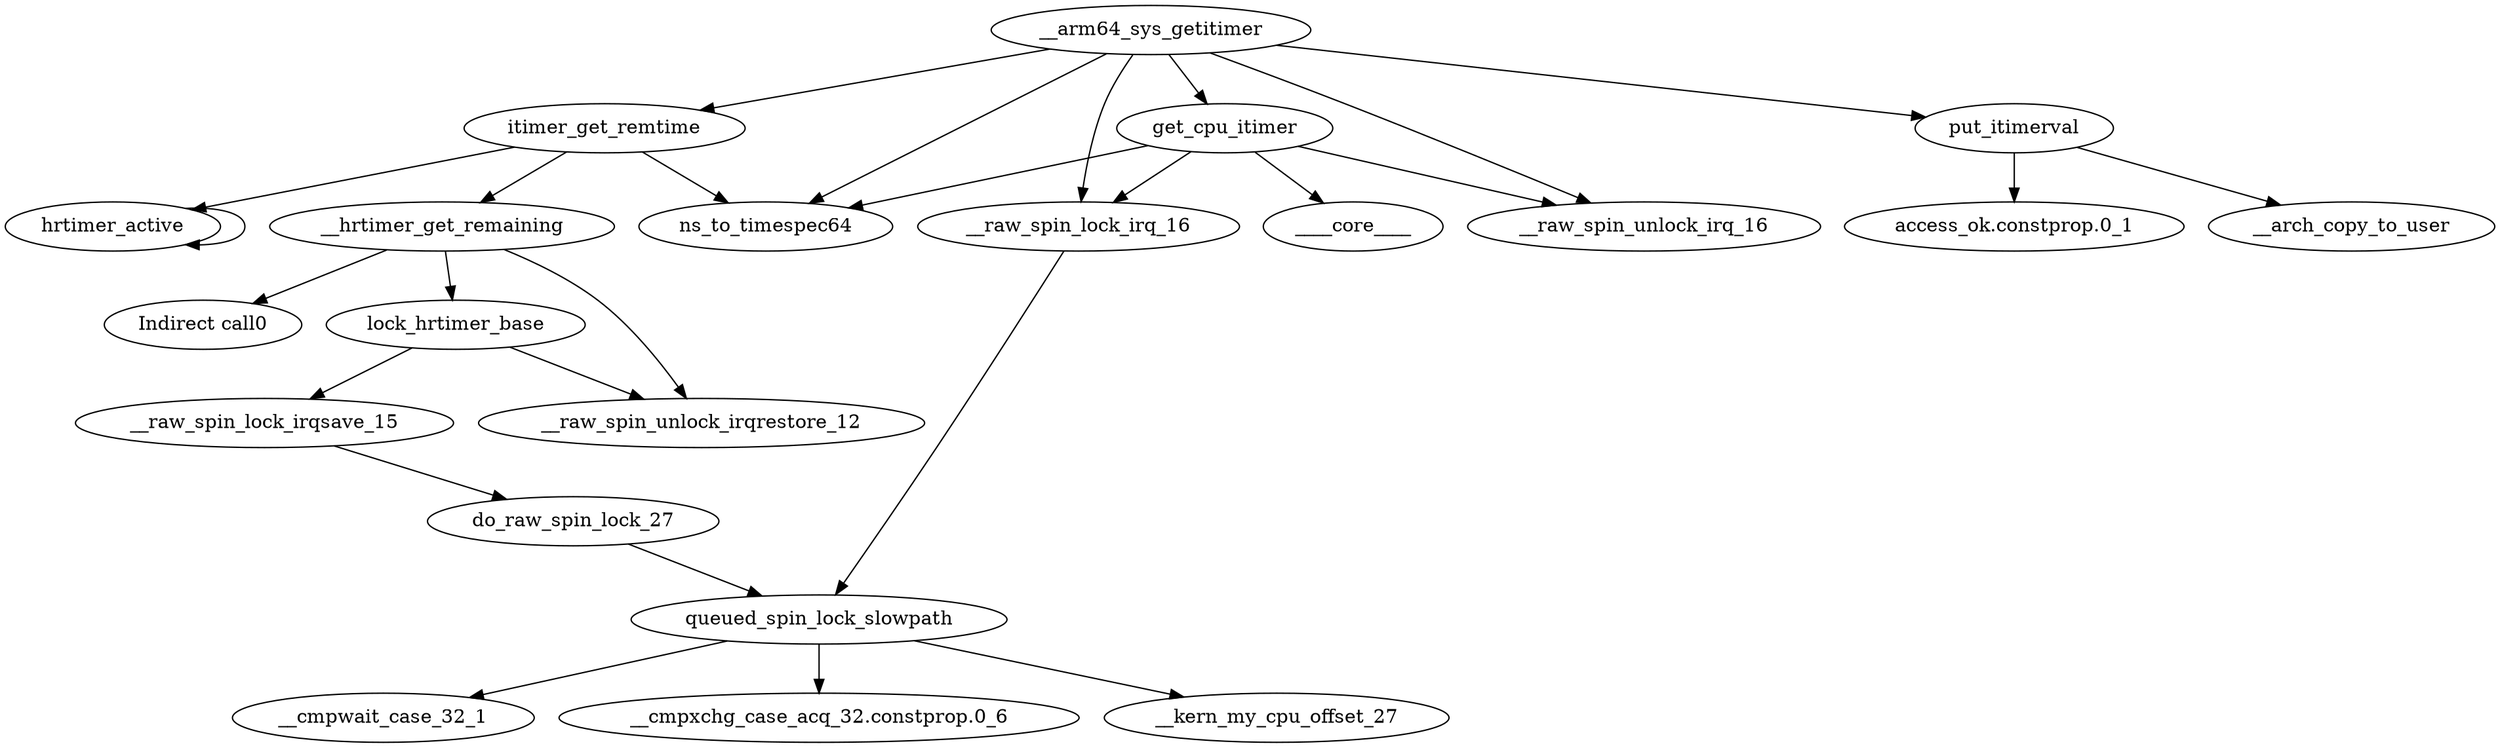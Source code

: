 digraph kerncollapsed {
    "__cmpwait_case_32_1" [color="black"];
    "access_ok.constprop.0_1" [color="black"];
    "ns_to_timespec64" [color="black"];
    "__raw_spin_lock_irq_16" [color="black"];
    "get_cpu_itimer" [color="black"];
    "__hrtimer_get_remaining" [color="black"];
    "__cmpxchg_case_acq_32.constprop.0_6" [color="black"];
    "__raw_spin_unlock_irqrestore_12" [color="black"];
    "__raw_spin_unlock_irq_16" [color="black"];
    "do_raw_spin_lock_27" [color="black"];
    "__arch_copy_to_user" [color="black"];
    "____core____" [color="kernel"];
    "Indirect call0" [color="black"];
    "__raw_spin_lock_irqsave_15" [color="black"];
    "__kern_my_cpu_offset_27" [color="black"];
    "__arm64_sys_getitimer" [color="black"];
    "lock_hrtimer_base" [color="black"];
    "queued_spin_lock_slowpath" [color="black"];
    "hrtimer_active" [color="black"];
    "put_itimerval" [color="black"];
    "itimer_get_remtime" [color="black"];
    "__raw_spin_lock_irq_16" -> "queued_spin_lock_slowpath" [color="black"];
    "__raw_spin_lock_irqsave_15" -> "do_raw_spin_lock_27" [color="black"];
    "itimer_get_remtime" -> "ns_to_timespec64" [color="black"];
    "itimer_get_remtime" -> "hrtimer_active" [color="black"];
    "itimer_get_remtime" -> "__hrtimer_get_remaining" [color="black"];
    "__hrtimer_get_remaining" -> "lock_hrtimer_base" [color="black"];
    "__hrtimer_get_remaining" -> "Indirect call0" [color="black"];
    "__hrtimer_get_remaining" -> "__raw_spin_unlock_irqrestore_12" [color="black"];
    "get_cpu_itimer" -> "ns_to_timespec64" [color="black"];
    "get_cpu_itimer" -> "____core____" [color="black"];
    "get_cpu_itimer" -> "__raw_spin_unlock_irq_16" [color="black"];
    "get_cpu_itimer" -> "__raw_spin_lock_irq_16" [color="black"];
    "__arm64_sys_getitimer" -> "__raw_spin_unlock_irq_16" [color="black"];
    "__arm64_sys_getitimer" -> "itimer_get_remtime" [color="black"];
    "__arm64_sys_getitimer" -> "put_itimerval" [color="black"];
    "__arm64_sys_getitimer" -> "__raw_spin_lock_irq_16" [color="black"];
    "__arm64_sys_getitimer" -> "get_cpu_itimer" [color="black"];
    "__arm64_sys_getitimer" -> "ns_to_timespec64" [color="black"];
    "hrtimer_active" -> "hrtimer_active" [color="black"];
    "queued_spin_lock_slowpath" -> "__kern_my_cpu_offset_27" [color="black"];
    "queued_spin_lock_slowpath" -> "__cmpxchg_case_acq_32.constprop.0_6" [color="black"];
    "queued_spin_lock_slowpath" -> "__cmpwait_case_32_1" [color="black"];
    "lock_hrtimer_base" -> "__raw_spin_unlock_irqrestore_12" [color="black"];
    "lock_hrtimer_base" -> "__raw_spin_lock_irqsave_15" [color="black"];
    "do_raw_spin_lock_27" -> "queued_spin_lock_slowpath" [color="black"];
    "put_itimerval" -> "access_ok.constprop.0_1" [color="black"];
    "put_itimerval" -> "__arch_copy_to_user" [color="black"];
}

